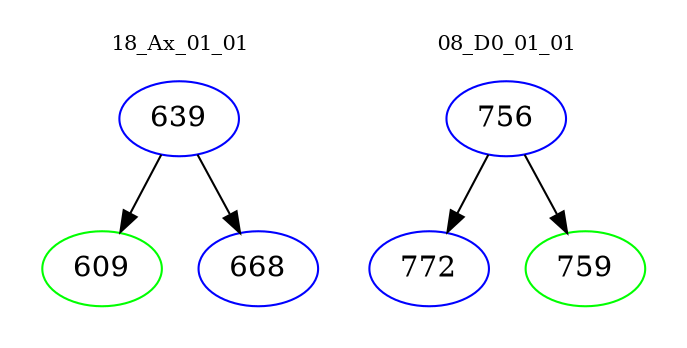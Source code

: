 digraph{
subgraph cluster_0 {
color = white
label = "18_Ax_01_01";
fontsize=10;
T0_639 [label="639", color="blue"]
T0_639 -> T0_609 [color="black"]
T0_609 [label="609", color="green"]
T0_639 -> T0_668 [color="black"]
T0_668 [label="668", color="blue"]
}
subgraph cluster_1 {
color = white
label = "08_D0_01_01";
fontsize=10;
T1_756 [label="756", color="blue"]
T1_756 -> T1_772 [color="black"]
T1_772 [label="772", color="blue"]
T1_756 -> T1_759 [color="black"]
T1_759 [label="759", color="green"]
}
}
